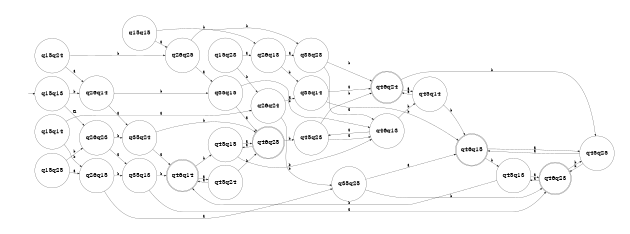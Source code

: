 digraph {
	rankdir=LR;
	margin=0.1;
	size=4;
	node [margin=0.1 shape=circle fontsize=32];
	q46q14, q46q15, q46q23, q46q24, q46q25[margin=0 shape=doublecircle];
	" "[color=white width=0];
	" " -> q15q13;
	q15q13 -> q26q23[label="a" fontsize=32];
	q15q13 -> q26q14[label="b"];
	q15q14 -> q26q24[label="a"];
	q15q14 -> q26q15[label="b"];
	q15q15 -> q26q25[label="a"];
	q15q15 -> q26q13[label="b"];
	q15q23 -> q26q13[label="a"];
	q15q23 -> q26q24[label="b"];
	q15q24 -> q26q14[label="a"];
	q15q24 -> q26q25[label="b"];
	q15q25 -> q26q15[label="a"];
	q15q25 -> q26q23[label="b"];
	q26q13 -> q35q23[label="a"];
	q26q13 -> q35q14[label="b"];
	q26q14 -> q35q24[label="a"];
	q26q14 -> q35q15[label="b"];
	q26q15 -> q35q25[label="a"];
	q26q15 -> q35q13[label="b"];
	q26q23 -> q35q13[label="a"];
	q26q23 -> q35q24[label="b"];
	q26q24 -> q35q14[label="a"];
	q26q24 -> q35q25[label="b"];
	q26q25 -> q35q15[label="a"];
	q26q25 -> q35q23[label="b"];
	q35q13 -> q46q23[label="a"];
	q35q13 -> q46q14[label="b"];
	q35q14 -> q46q24[label="a"];
	q35q14 -> q46q15[label="b"];
	q35q15 -> q46q25[label="a"];
	q35q15 -> q46q13[label="b"];
	q35q23 -> q46q13[label="a"];
	q35q23 -> q46q24[label="b"];
	q35q24 -> q46q14[label="a"];
	q35q24 -> q46q25[label="b"];
	q35q25 -> q46q15[label="a"];
	q35q25 -> q46q23[label="b"];
	q45q13 -> q46q23[label="a"];
	q45q13 -> q46q14[label="b"];
	q45q14 -> q46q24[label="a"];
	q45q14 -> q46q15[label="b"];
	q45q15 -> q46q25[label="a"];
	q45q15 -> q46q13[label="b"];
	q45q23 -> q46q13[label="a"];
	q45q23 -> q46q24[label="b"];
	q45q24 -> q46q14[label="a"];
	q45q24 -> q46q25[label="b"];
	q45q25 -> q46q15[label="a"];
	q45q25 -> q46q23[label="b"];
	q46q13 -> q45q23[label="a"];
	q46q13 -> q45q14[label="b"];
	q46q14 -> q45q24[label="a"];
	q46q14 -> q45q15[label="b"];
	q46q15 -> q45q25[label="a"];
	q46q15 -> q45q13[label="b"];
	q46q23 -> q45q13[label="a"];
	q46q23 -> q45q25[label="b"];
	q46q24 -> q45q14[label="a"];
	q46q24 -> q45q25[label="b"];
	q46q25 -> q45q15[label="a"];
	q46q25 -> q45q23[label="b"];
}